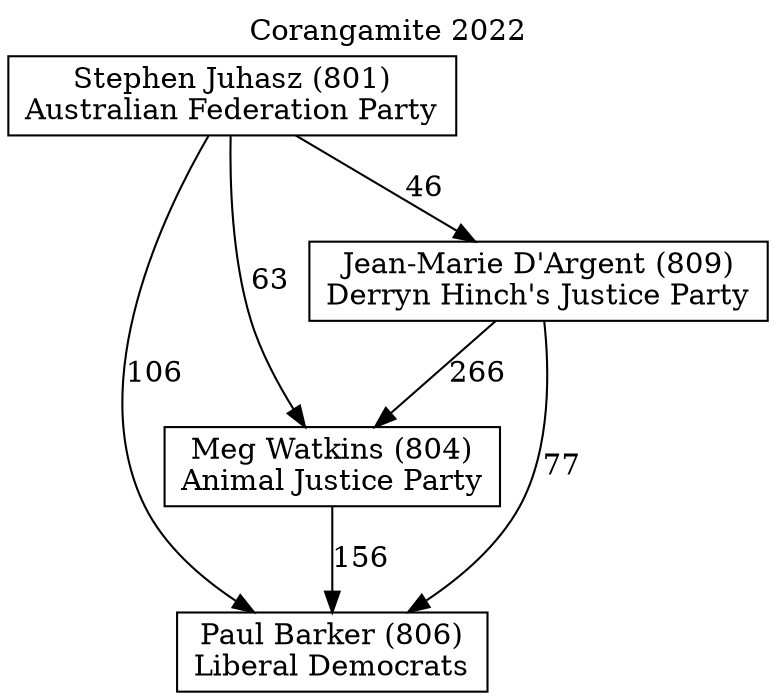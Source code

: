 // House preference flow
digraph "Paul Barker (806)_Corangamite_2022" {
	graph [label="Corangamite 2022" labelloc=t mclimit=10]
	node [shape=box]
	"Meg Watkins (804)" [label="Meg Watkins (804)
Animal Justice Party"]
	"Paul Barker (806)" [label="Paul Barker (806)
Liberal Democrats"]
	"Stephen Juhasz (801)" [label="Stephen Juhasz (801)
Australian Federation Party"]
	"Jean-Marie D'Argent (809)" [label="Jean-Marie D'Argent (809)
Derryn Hinch's Justice Party"]
	"Stephen Juhasz (801)" -> "Jean-Marie D'Argent (809)" [label=46]
	"Meg Watkins (804)" -> "Paul Barker (806)" [label=156]
	"Stephen Juhasz (801)" -> "Meg Watkins (804)" [label=63]
	"Jean-Marie D'Argent (809)" -> "Meg Watkins (804)" [label=266]
	"Stephen Juhasz (801)" -> "Paul Barker (806)" [label=106]
	"Jean-Marie D'Argent (809)" -> "Paul Barker (806)" [label=77]
}
